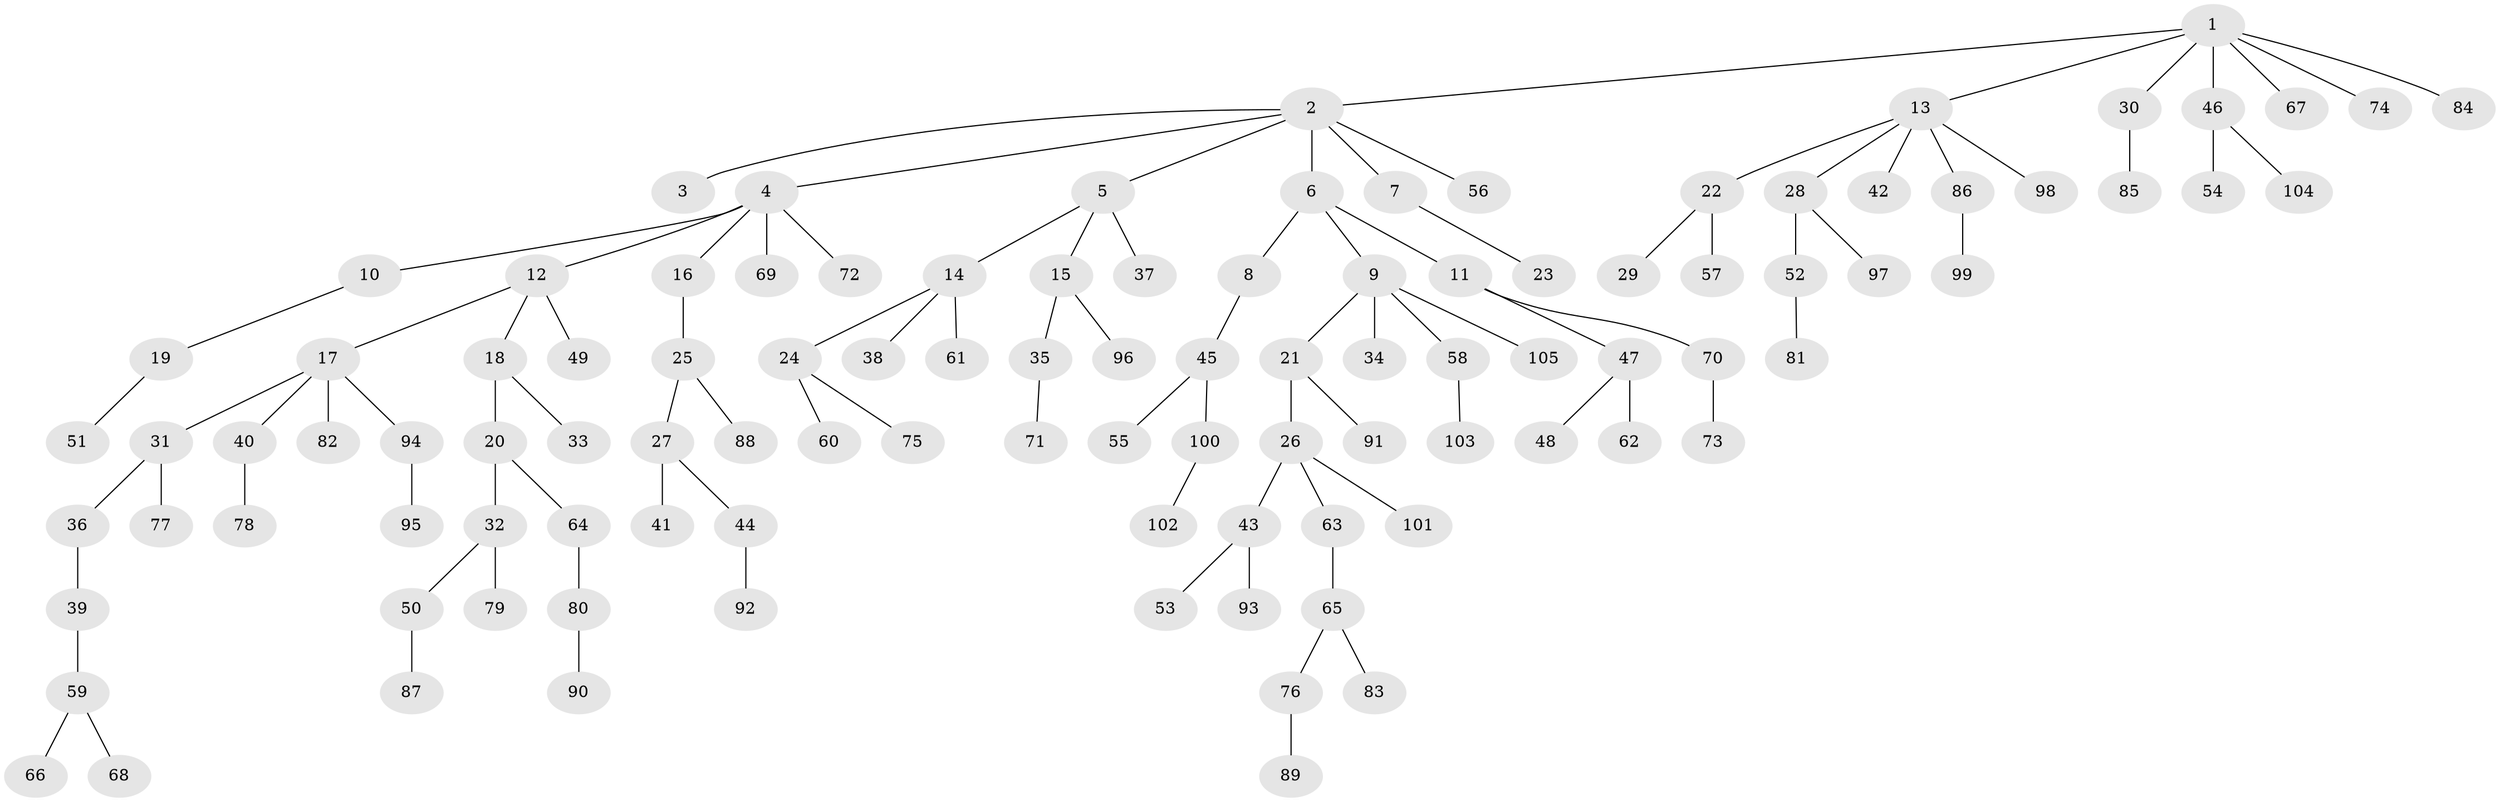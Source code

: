 // coarse degree distribution, {6: 0.02702702702702703, 4: 0.02702702702702703, 2: 0.32432432432432434, 3: 0.13513513513513514, 1: 0.44594594594594594, 5: 0.04054054054054054}
// Generated by graph-tools (version 1.1) at 2025/37/03/04/25 23:37:29]
// undirected, 105 vertices, 104 edges
graph export_dot {
  node [color=gray90,style=filled];
  1;
  2;
  3;
  4;
  5;
  6;
  7;
  8;
  9;
  10;
  11;
  12;
  13;
  14;
  15;
  16;
  17;
  18;
  19;
  20;
  21;
  22;
  23;
  24;
  25;
  26;
  27;
  28;
  29;
  30;
  31;
  32;
  33;
  34;
  35;
  36;
  37;
  38;
  39;
  40;
  41;
  42;
  43;
  44;
  45;
  46;
  47;
  48;
  49;
  50;
  51;
  52;
  53;
  54;
  55;
  56;
  57;
  58;
  59;
  60;
  61;
  62;
  63;
  64;
  65;
  66;
  67;
  68;
  69;
  70;
  71;
  72;
  73;
  74;
  75;
  76;
  77;
  78;
  79;
  80;
  81;
  82;
  83;
  84;
  85;
  86;
  87;
  88;
  89;
  90;
  91;
  92;
  93;
  94;
  95;
  96;
  97;
  98;
  99;
  100;
  101;
  102;
  103;
  104;
  105;
  1 -- 2;
  1 -- 13;
  1 -- 30;
  1 -- 46;
  1 -- 67;
  1 -- 74;
  1 -- 84;
  2 -- 3;
  2 -- 4;
  2 -- 5;
  2 -- 6;
  2 -- 7;
  2 -- 56;
  4 -- 10;
  4 -- 12;
  4 -- 16;
  4 -- 69;
  4 -- 72;
  5 -- 14;
  5 -- 15;
  5 -- 37;
  6 -- 8;
  6 -- 9;
  6 -- 11;
  7 -- 23;
  8 -- 45;
  9 -- 21;
  9 -- 34;
  9 -- 58;
  9 -- 105;
  10 -- 19;
  11 -- 47;
  11 -- 70;
  12 -- 17;
  12 -- 18;
  12 -- 49;
  13 -- 22;
  13 -- 28;
  13 -- 42;
  13 -- 86;
  13 -- 98;
  14 -- 24;
  14 -- 38;
  14 -- 61;
  15 -- 35;
  15 -- 96;
  16 -- 25;
  17 -- 31;
  17 -- 40;
  17 -- 82;
  17 -- 94;
  18 -- 20;
  18 -- 33;
  19 -- 51;
  20 -- 32;
  20 -- 64;
  21 -- 26;
  21 -- 91;
  22 -- 29;
  22 -- 57;
  24 -- 60;
  24 -- 75;
  25 -- 27;
  25 -- 88;
  26 -- 43;
  26 -- 63;
  26 -- 101;
  27 -- 41;
  27 -- 44;
  28 -- 52;
  28 -- 97;
  30 -- 85;
  31 -- 36;
  31 -- 77;
  32 -- 50;
  32 -- 79;
  35 -- 71;
  36 -- 39;
  39 -- 59;
  40 -- 78;
  43 -- 53;
  43 -- 93;
  44 -- 92;
  45 -- 55;
  45 -- 100;
  46 -- 54;
  46 -- 104;
  47 -- 48;
  47 -- 62;
  50 -- 87;
  52 -- 81;
  58 -- 103;
  59 -- 66;
  59 -- 68;
  63 -- 65;
  64 -- 80;
  65 -- 76;
  65 -- 83;
  70 -- 73;
  76 -- 89;
  80 -- 90;
  86 -- 99;
  94 -- 95;
  100 -- 102;
}

